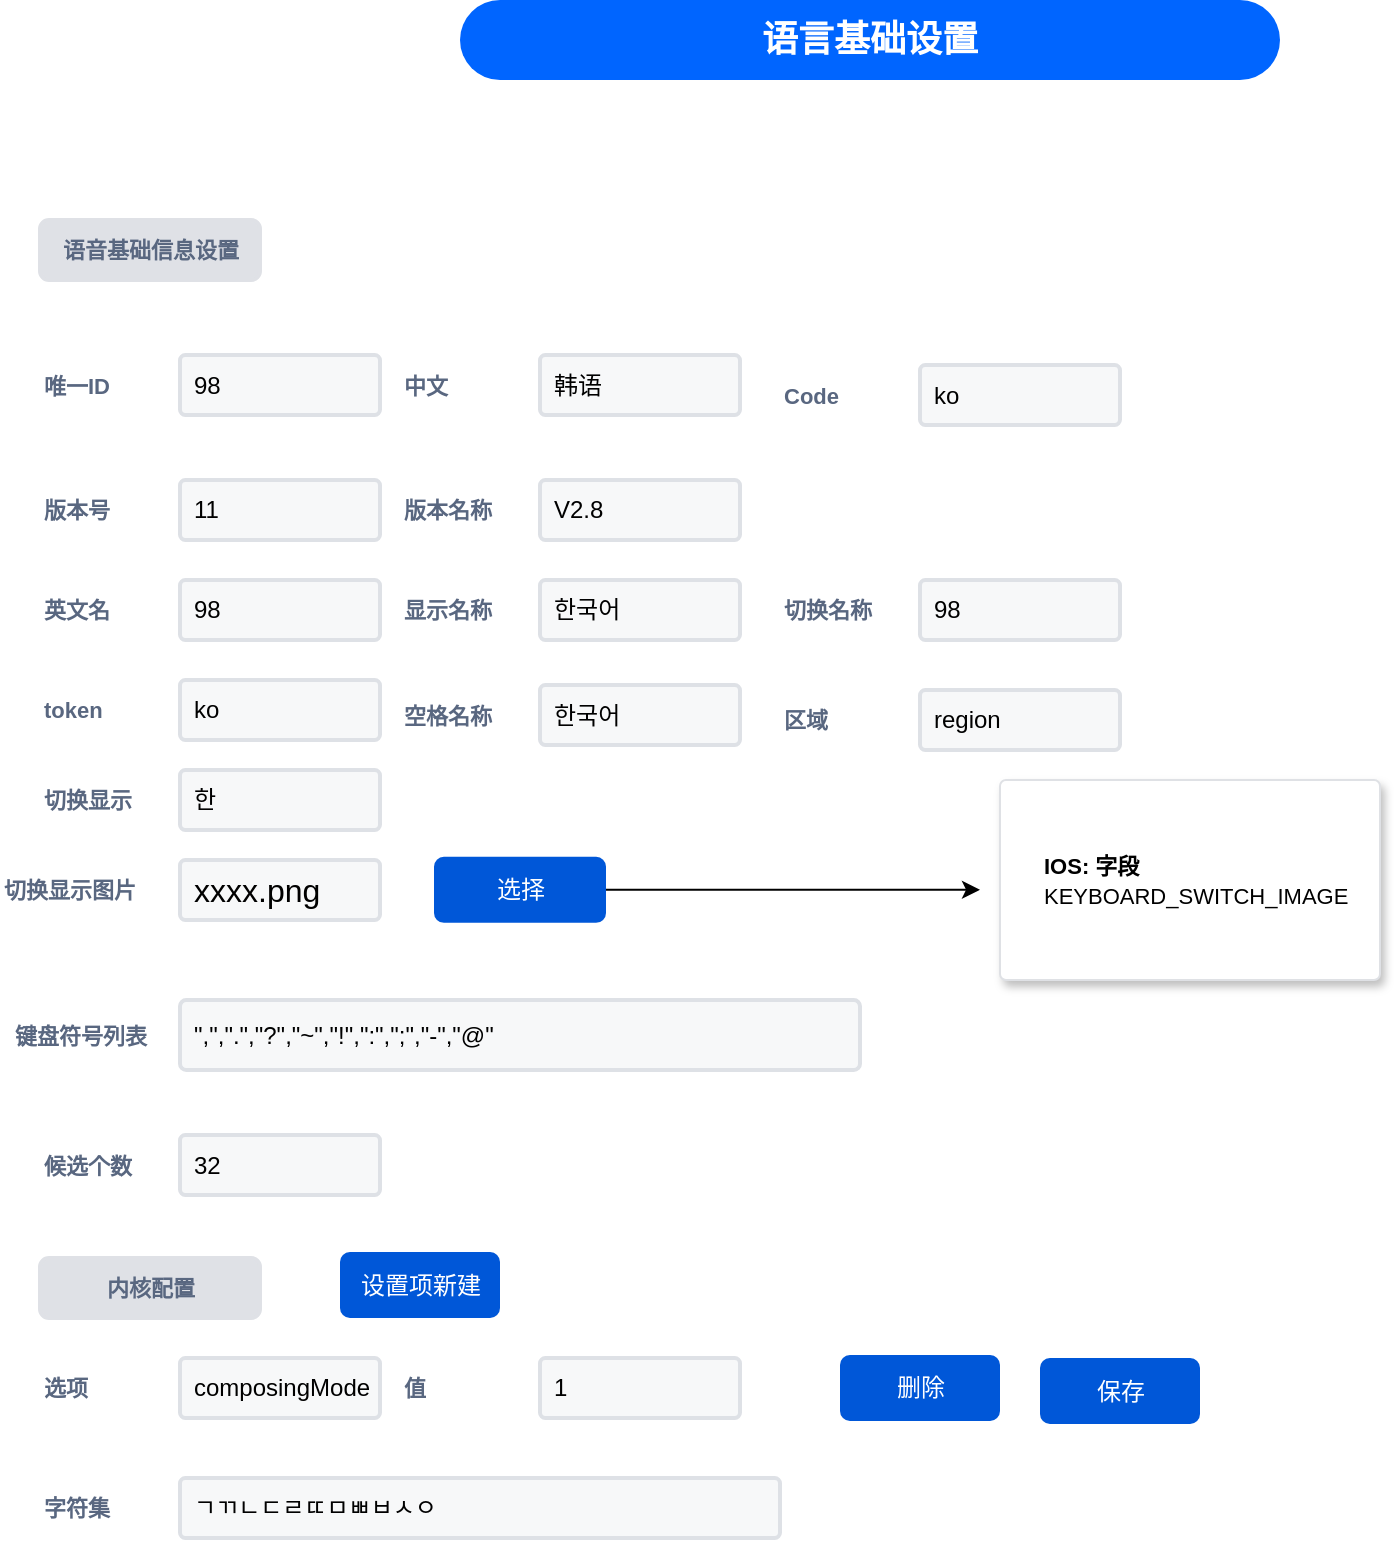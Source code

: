 <mxfile version="12.4.3" type="github" pages="1">
  <diagram id="9MN-6Ym-kLOUf6tvWToS" name="第 1 页">
    <mxGraphModel dx="822" dy="572" grid="1" gridSize="10" guides="1" tooltips="1" connect="1" arrows="1" fold="1" page="1" pageScale="1" pageWidth="2339" pageHeight="3300" math="0" shadow="0">
      <root>
        <mxCell id="0"/>
        <mxCell id="1" parent="0"/>
        <mxCell id="dzB3Clg9ve9drLu7Sz4O-17" value="唯一ID" style="fillColor=none;strokeColor=none;html=1;fontSize=11;fontStyle=0;align=left;fontColor=#596780;fontStyle=1;fontSize=11" parent="1" vertex="1">
          <mxGeometry x="50" y="202.5" width="60" height="20" as="geometry"/>
        </mxCell>
        <mxCell id="dzB3Clg9ve9drLu7Sz4O-18" value="98" style="rounded=1;arcSize=9;fillColor=#F7F8F9;align=left;spacingLeft=5;strokeColor=#DEE1E6;html=1;strokeWidth=2;fontSize=12" parent="1" vertex="1">
          <mxGeometry x="120" y="197.5" width="100" height="30" as="geometry"/>
        </mxCell>
        <mxCell id="dzB3Clg9ve9drLu7Sz4O-19" value="中文" style="fillColor=none;strokeColor=none;html=1;fontSize=11;fontStyle=0;align=left;fontColor=#596780;fontStyle=1;fontSize=11" parent="1" vertex="1">
          <mxGeometry x="230" y="202.5" width="60" height="20" as="geometry"/>
        </mxCell>
        <mxCell id="dzB3Clg9ve9drLu7Sz4O-20" value="韩语" style="rounded=1;arcSize=9;fillColor=#F7F8F9;align=left;spacingLeft=5;strokeColor=#DEE1E6;html=1;strokeWidth=2;fontSize=12" parent="1" vertex="1">
          <mxGeometry x="300" y="197.5" width="100" height="30" as="geometry"/>
        </mxCell>
        <mxCell id="dzB3Clg9ve9drLu7Sz4O-21" value="区域" style="fillColor=none;strokeColor=none;html=1;fontSize=11;fontStyle=0;align=left;fontColor=#596780;fontStyle=1;fontSize=11" parent="1" vertex="1">
          <mxGeometry x="420" y="370" width="60" height="20" as="geometry"/>
        </mxCell>
        <mxCell id="dzB3Clg9ve9drLu7Sz4O-22" value="region" style="rounded=1;arcSize=9;fillColor=#F7F8F9;align=left;spacingLeft=5;strokeColor=#DEE1E6;html=1;strokeWidth=2;fontSize=12" parent="1" vertex="1">
          <mxGeometry x="490" y="365" width="100" height="30" as="geometry"/>
        </mxCell>
        <mxCell id="dzB3Clg9ve9drLu7Sz4O-23" value="版本号" style="fillColor=none;strokeColor=none;html=1;fontSize=11;fontStyle=0;align=left;fontColor=#596780;fontStyle=1;fontSize=11" parent="1" vertex="1">
          <mxGeometry x="50" y="265" width="60" height="20" as="geometry"/>
        </mxCell>
        <mxCell id="dzB3Clg9ve9drLu7Sz4O-24" value="11" style="rounded=1;arcSize=9;fillColor=#F7F8F9;align=left;spacingLeft=5;strokeColor=#DEE1E6;html=1;strokeWidth=2;fontSize=12" parent="1" vertex="1">
          <mxGeometry x="120" y="260" width="100" height="30" as="geometry"/>
        </mxCell>
        <mxCell id="dzB3Clg9ve9drLu7Sz4O-25" value="版本名称" style="fillColor=none;strokeColor=none;html=1;fontSize=11;fontStyle=0;align=left;fontColor=#596780;fontStyle=1;fontSize=11" parent="1" vertex="1">
          <mxGeometry x="230" y="265" width="60" height="20" as="geometry"/>
        </mxCell>
        <mxCell id="dzB3Clg9ve9drLu7Sz4O-26" value="V2.8" style="rounded=1;arcSize=9;fillColor=#F7F8F9;align=left;spacingLeft=5;strokeColor=#DEE1E6;html=1;strokeWidth=2;fontSize=12" parent="1" vertex="1">
          <mxGeometry x="300" y="260" width="100" height="30" as="geometry"/>
        </mxCell>
        <mxCell id="dzB3Clg9ve9drLu7Sz4O-27" value="选项" style="fillColor=none;strokeColor=none;html=1;fontSize=11;fontStyle=0;align=left;fontColor=#596780;fontStyle=1;fontSize=11" parent="1" vertex="1">
          <mxGeometry x="50" y="704" width="60" height="20" as="geometry"/>
        </mxCell>
        <mxCell id="dzB3Clg9ve9drLu7Sz4O-28" value="composingMode" style="rounded=1;arcSize=9;fillColor=#F7F8F9;align=left;spacingLeft=5;strokeColor=#DEE1E6;html=1;strokeWidth=2;fontSize=12" parent="1" vertex="1">
          <mxGeometry x="120" y="699" width="100" height="30" as="geometry"/>
        </mxCell>
        <mxCell id="dzB3Clg9ve9drLu7Sz4O-29" value="英文名" style="fillColor=none;strokeColor=none;html=1;fontSize=11;fontStyle=0;align=left;fontColor=#596780;fontStyle=1;fontSize=11" parent="1" vertex="1">
          <mxGeometry x="50" y="315" width="60" height="20" as="geometry"/>
        </mxCell>
        <mxCell id="dzB3Clg9ve9drLu7Sz4O-30" value="98" style="rounded=1;arcSize=9;fillColor=#F7F8F9;align=left;spacingLeft=5;strokeColor=#DEE1E6;html=1;strokeWidth=2;fontSize=12" parent="1" vertex="1">
          <mxGeometry x="120" y="310" width="100" height="30" as="geometry"/>
        </mxCell>
        <mxCell id="dzB3Clg9ve9drLu7Sz4O-31" value="显示名称" style="fillColor=none;strokeColor=none;html=1;fontSize=11;fontStyle=0;align=left;fontColor=#596780;fontStyle=1;fontSize=11" parent="1" vertex="1">
          <mxGeometry x="230" y="315" width="60" height="20" as="geometry"/>
        </mxCell>
        <mxCell id="dzB3Clg9ve9drLu7Sz4O-32" value="한국어" style="rounded=1;arcSize=9;fillColor=#F7F8F9;align=left;spacingLeft=5;strokeColor=#DEE1E6;html=1;strokeWidth=2;fontSize=12" parent="1" vertex="1">
          <mxGeometry x="300" y="310" width="100" height="30" as="geometry"/>
        </mxCell>
        <mxCell id="dzB3Clg9ve9drLu7Sz4O-33" value="切换名称" style="fillColor=none;strokeColor=none;html=1;fontSize=11;fontStyle=0;align=left;fontColor=#596780;fontStyle=1;fontSize=11" parent="1" vertex="1">
          <mxGeometry x="420" y="315" width="60" height="20" as="geometry"/>
        </mxCell>
        <mxCell id="dzB3Clg9ve9drLu7Sz4O-34" value="98" style="rounded=1;arcSize=9;fillColor=#F7F8F9;align=left;spacingLeft=5;strokeColor=#DEE1E6;html=1;strokeWidth=2;fontSize=12" parent="1" vertex="1">
          <mxGeometry x="490" y="310" width="100" height="30" as="geometry"/>
        </mxCell>
        <mxCell id="dzB3Clg9ve9drLu7Sz4O-35" value="token" style="fillColor=none;strokeColor=none;html=1;fontSize=11;fontStyle=0;align=left;fontColor=#596780;fontStyle=1;fontSize=11" parent="1" vertex="1">
          <mxGeometry x="50" y="365" width="60" height="20" as="geometry"/>
        </mxCell>
        <mxCell id="dzB3Clg9ve9drLu7Sz4O-36" value="ko" style="rounded=1;arcSize=9;fillColor=#F7F8F9;align=left;spacingLeft=5;strokeColor=#DEE1E6;html=1;strokeWidth=2;fontSize=12" parent="1" vertex="1">
          <mxGeometry x="120" y="360" width="100" height="30" as="geometry"/>
        </mxCell>
        <mxCell id="dzB3Clg9ve9drLu7Sz4O-37" value="候选个数" style="fillColor=none;strokeColor=none;html=1;fontSize=11;fontStyle=0;align=left;fontColor=#596780;fontStyle=1;fontSize=11" parent="1" vertex="1">
          <mxGeometry x="50" y="592.5" width="60" height="20" as="geometry"/>
        </mxCell>
        <mxCell id="dzB3Clg9ve9drLu7Sz4O-38" value="32" style="rounded=1;arcSize=9;fillColor=#F7F8F9;align=left;spacingLeft=5;strokeColor=#DEE1E6;html=1;strokeWidth=2;fontSize=12" parent="1" vertex="1">
          <mxGeometry x="120" y="587.5" width="100" height="30" as="geometry"/>
        </mxCell>
        <mxCell id="dzB3Clg9ve9drLu7Sz4O-39" value="字符集" style="fillColor=none;strokeColor=none;html=1;fontSize=11;fontStyle=0;align=left;fontColor=#596780;fontStyle=1;fontSize=11" parent="1" vertex="1">
          <mxGeometry x="50" y="764" width="60" height="20" as="geometry"/>
        </mxCell>
        <mxCell id="dzB3Clg9ve9drLu7Sz4O-40" value="ㄱㄲㄴㄷㄹㄸㅁㅃㅂㅅㅇ" style="rounded=1;arcSize=9;fillColor=#F7F8F9;align=left;spacingLeft=5;strokeColor=#DEE1E6;html=1;strokeWidth=2;fontSize=12" parent="1" vertex="1">
          <mxGeometry x="120" y="759" width="300" height="30" as="geometry"/>
        </mxCell>
        <mxCell id="dzB3Clg9ve9drLu7Sz4O-43" value="空格名称" style="fillColor=none;strokeColor=none;html=1;fontSize=11;fontStyle=0;align=left;fontColor=#596780;fontStyle=1;fontSize=11" parent="1" vertex="1">
          <mxGeometry x="230" y="367.5" width="60" height="20" as="geometry"/>
        </mxCell>
        <mxCell id="dzB3Clg9ve9drLu7Sz4O-44" value="한국어" style="rounded=1;arcSize=9;fillColor=#F7F8F9;align=left;spacingLeft=5;strokeColor=#DEE1E6;html=1;strokeWidth=2;fontSize=12" parent="1" vertex="1">
          <mxGeometry x="300" y="362.5" width="100" height="30" as="geometry"/>
        </mxCell>
        <mxCell id="dzB3Clg9ve9drLu7Sz4O-52" value="&lt;span style=&quot;color: rgb(89 , 103 , 128) ; font-size: 11px ; text-align: left&quot;&gt;语音基础信息设置&lt;/span&gt;" style="dashed=0;html=1;rounded=1;fillColor=#DFE1E6;strokeColor=#DFE1E6;fontSize=12;align=center;fontStyle=1;strokeWidth=2;fontColor=#42526E" parent="1" vertex="1">
          <mxGeometry x="50" y="130" width="110" height="30" as="geometry"/>
        </mxCell>
        <mxCell id="W4fFQJ_pMEOItKrzQJDj-1" value="语言基础设置" style="rounded=1;fillColor=#0065FF;strokeColor=none;html=1;fontColor=#ffffff;align=center;verticalAlign=middle;whiteSpace=wrap;fontSize=18;fontStyle=1;arcSize=50" parent="1" vertex="1">
          <mxGeometry x="260" y="20" width="410" height="40" as="geometry"/>
        </mxCell>
        <mxCell id="W4fFQJ_pMEOItKrzQJDj-2" value="Code" style="fillColor=none;strokeColor=none;html=1;fontSize=11;fontStyle=0;align=left;fontColor=#596780;fontStyle=1;fontSize=11" parent="1" vertex="1">
          <mxGeometry x="420" y="207.5" width="60" height="20" as="geometry"/>
        </mxCell>
        <mxCell id="W4fFQJ_pMEOItKrzQJDj-3" value="ko" style="rounded=1;arcSize=9;fillColor=#F7F8F9;align=left;spacingLeft=5;strokeColor=#DEE1E6;html=1;strokeWidth=2;fontSize=12" parent="1" vertex="1">
          <mxGeometry x="490" y="202.5" width="100" height="30" as="geometry"/>
        </mxCell>
        <mxCell id="W4fFQJ_pMEOItKrzQJDj-4" value="&lt;span style=&quot;color: rgb(89 , 103 , 128) ; font-size: 11px ; text-align: left&quot;&gt;内核配置&lt;/span&gt;" style="dashed=0;html=1;rounded=1;fillColor=#DFE1E6;strokeColor=#DFE1E6;fontSize=12;align=center;fontStyle=1;strokeWidth=2;fontColor=#42526E" parent="1" vertex="1">
          <mxGeometry x="50" y="649" width="110" height="30" as="geometry"/>
        </mxCell>
        <mxCell id="W4fFQJ_pMEOItKrzQJDj-5" value="设置项新建" style="rounded=1;fillColor=#0057D8;align=center;strokeColor=none;html=1;fontColor=#ffffff;fontSize=12" parent="1" vertex="1">
          <mxGeometry x="200" y="646" width="80" height="33" as="geometry"/>
        </mxCell>
        <mxCell id="W4fFQJ_pMEOItKrzQJDj-6" value="值" style="fillColor=none;strokeColor=none;html=1;fontSize=11;fontStyle=0;align=left;fontColor=#596780;fontStyle=1;fontSize=11" parent="1" vertex="1">
          <mxGeometry x="230" y="704" width="60" height="20" as="geometry"/>
        </mxCell>
        <mxCell id="W4fFQJ_pMEOItKrzQJDj-7" value="1" style="rounded=1;arcSize=9;fillColor=#F7F8F9;align=left;spacingLeft=5;strokeColor=#DEE1E6;html=1;strokeWidth=2;fontSize=12" parent="1" vertex="1">
          <mxGeometry x="300" y="699" width="100" height="30" as="geometry"/>
        </mxCell>
        <mxCell id="W4fFQJ_pMEOItKrzQJDj-8" value="删除" style="rounded=1;fillColor=#0057D8;align=center;strokeColor=none;html=1;fontColor=#ffffff;fontSize=12" parent="1" vertex="1">
          <mxGeometry x="450" y="697.5" width="80" height="33" as="geometry"/>
        </mxCell>
        <mxCell id="W4fFQJ_pMEOItKrzQJDj-9" value="保存" style="rounded=1;fillColor=#0057D8;align=center;strokeColor=none;html=1;fontColor=#ffffff;fontSize=12" parent="1" vertex="1">
          <mxGeometry x="550" y="699" width="80" height="33" as="geometry"/>
        </mxCell>
        <mxCell id="W4fFQJ_pMEOItKrzQJDj-10" value="切换显示" style="fillColor=none;strokeColor=none;html=1;fontSize=11;fontStyle=0;align=left;fontColor=#596780;fontStyle=1;fontSize=11" parent="1" vertex="1">
          <mxGeometry x="50" y="410" width="60" height="20" as="geometry"/>
        </mxCell>
        <mxCell id="W4fFQJ_pMEOItKrzQJDj-11" value="한" style="rounded=1;arcSize=9;fillColor=#F7F8F9;align=left;spacingLeft=5;strokeColor=#DEE1E6;html=1;strokeWidth=2;fontSize=12" parent="1" vertex="1">
          <mxGeometry x="120" y="405" width="100" height="30" as="geometry"/>
        </mxCell>
        <mxCell id="W4fFQJ_pMEOItKrzQJDj-12" value="键盘符号列表" style="fillColor=none;strokeColor=none;html=1;fontSize=11;fontStyle=0;align=center;fontColor=#596780;fontStyle=1;fontSize=11" parent="1" vertex="1">
          <mxGeometry x="40" y="527.5" width="60" height="20" as="geometry"/>
        </mxCell>
        <mxCell id="W4fFQJ_pMEOItKrzQJDj-13" value="&quot;,&quot;,&quot;.&quot;,&quot;?&quot;,&quot;~&quot;,&quot;!&quot;,&quot;:&quot;,&quot;;&quot;,&quot;-&quot;,&quot;@&quot;" style="rounded=1;arcSize=9;fillColor=#F7F8F9;align=left;spacingLeft=5;strokeColor=#DEE1E6;html=1;strokeWidth=2;fontSize=12" parent="1" vertex="1">
          <mxGeometry x="120" y="520" width="340" height="35" as="geometry"/>
        </mxCell>
        <mxCell id="qDUdfZj89LBZSTm4KEdZ-1" value="切换显示图片" style="fillColor=none;strokeColor=none;html=1;fontSize=11;fontStyle=0;align=left;fontColor=#596780;fontStyle=1;fontSize=11" vertex="1" parent="1">
          <mxGeometry x="30" y="455" width="60" height="20" as="geometry"/>
        </mxCell>
        <mxCell id="qDUdfZj89LBZSTm4KEdZ-2" value="&lt;span lang=&quot;EN-US&quot; style=&quot;font-size: 12.0pt&quot;&gt;xxxx.png&lt;/span&gt;" style="rounded=1;arcSize=9;fillColor=#F7F8F9;align=left;spacingLeft=5;strokeColor=#DEE1E6;html=1;strokeWidth=2;fontSize=12" vertex="1" parent="1">
          <mxGeometry x="120" y="450" width="100" height="30" as="geometry"/>
        </mxCell>
        <mxCell id="qDUdfZj89LBZSTm4KEdZ-5" style="edgeStyle=orthogonalEdgeStyle;rounded=0;orthogonalLoop=1;jettySize=auto;html=1;" edge="1" parent="1" source="qDUdfZj89LBZSTm4KEdZ-3">
          <mxGeometry relative="1" as="geometry">
            <mxPoint x="520" y="464.9" as="targetPoint"/>
          </mxGeometry>
        </mxCell>
        <mxCell id="qDUdfZj89LBZSTm4KEdZ-3" value="选择" style="rounded=1;fillColor=#0057D8;align=center;strokeColor=none;html=1;fontColor=#ffffff;fontSize=12" vertex="1" parent="1">
          <mxGeometry x="247" y="448.4" width="86" height="33" as="geometry"/>
        </mxCell>
        <mxCell id="qDUdfZj89LBZSTm4KEdZ-4" value="&lt;font style=&quot;font-size: 11px&quot;&gt;&lt;b&gt;IOS: 字段&lt;br&gt;&lt;/b&gt;&lt;span lang=&quot;EN-US&quot;&gt;KEYBOARD_SWITCH_IMAGE&lt;/span&gt;&lt;/font&gt;&lt;b&gt;&lt;br&gt;&lt;/b&gt;" style="rounded=1;arcSize=3;fillColor=#ffffff;strokeColor=#DFE1E5;strokeWidth=1;shadow=1;align=left;html=1;whiteSpace=wrap;spacingLeft=20;spacingRight=20;fontSize=12" vertex="1" parent="1">
          <mxGeometry x="530" y="410" width="190" height="100" as="geometry"/>
        </mxCell>
      </root>
    </mxGraphModel>
  </diagram>
</mxfile>
